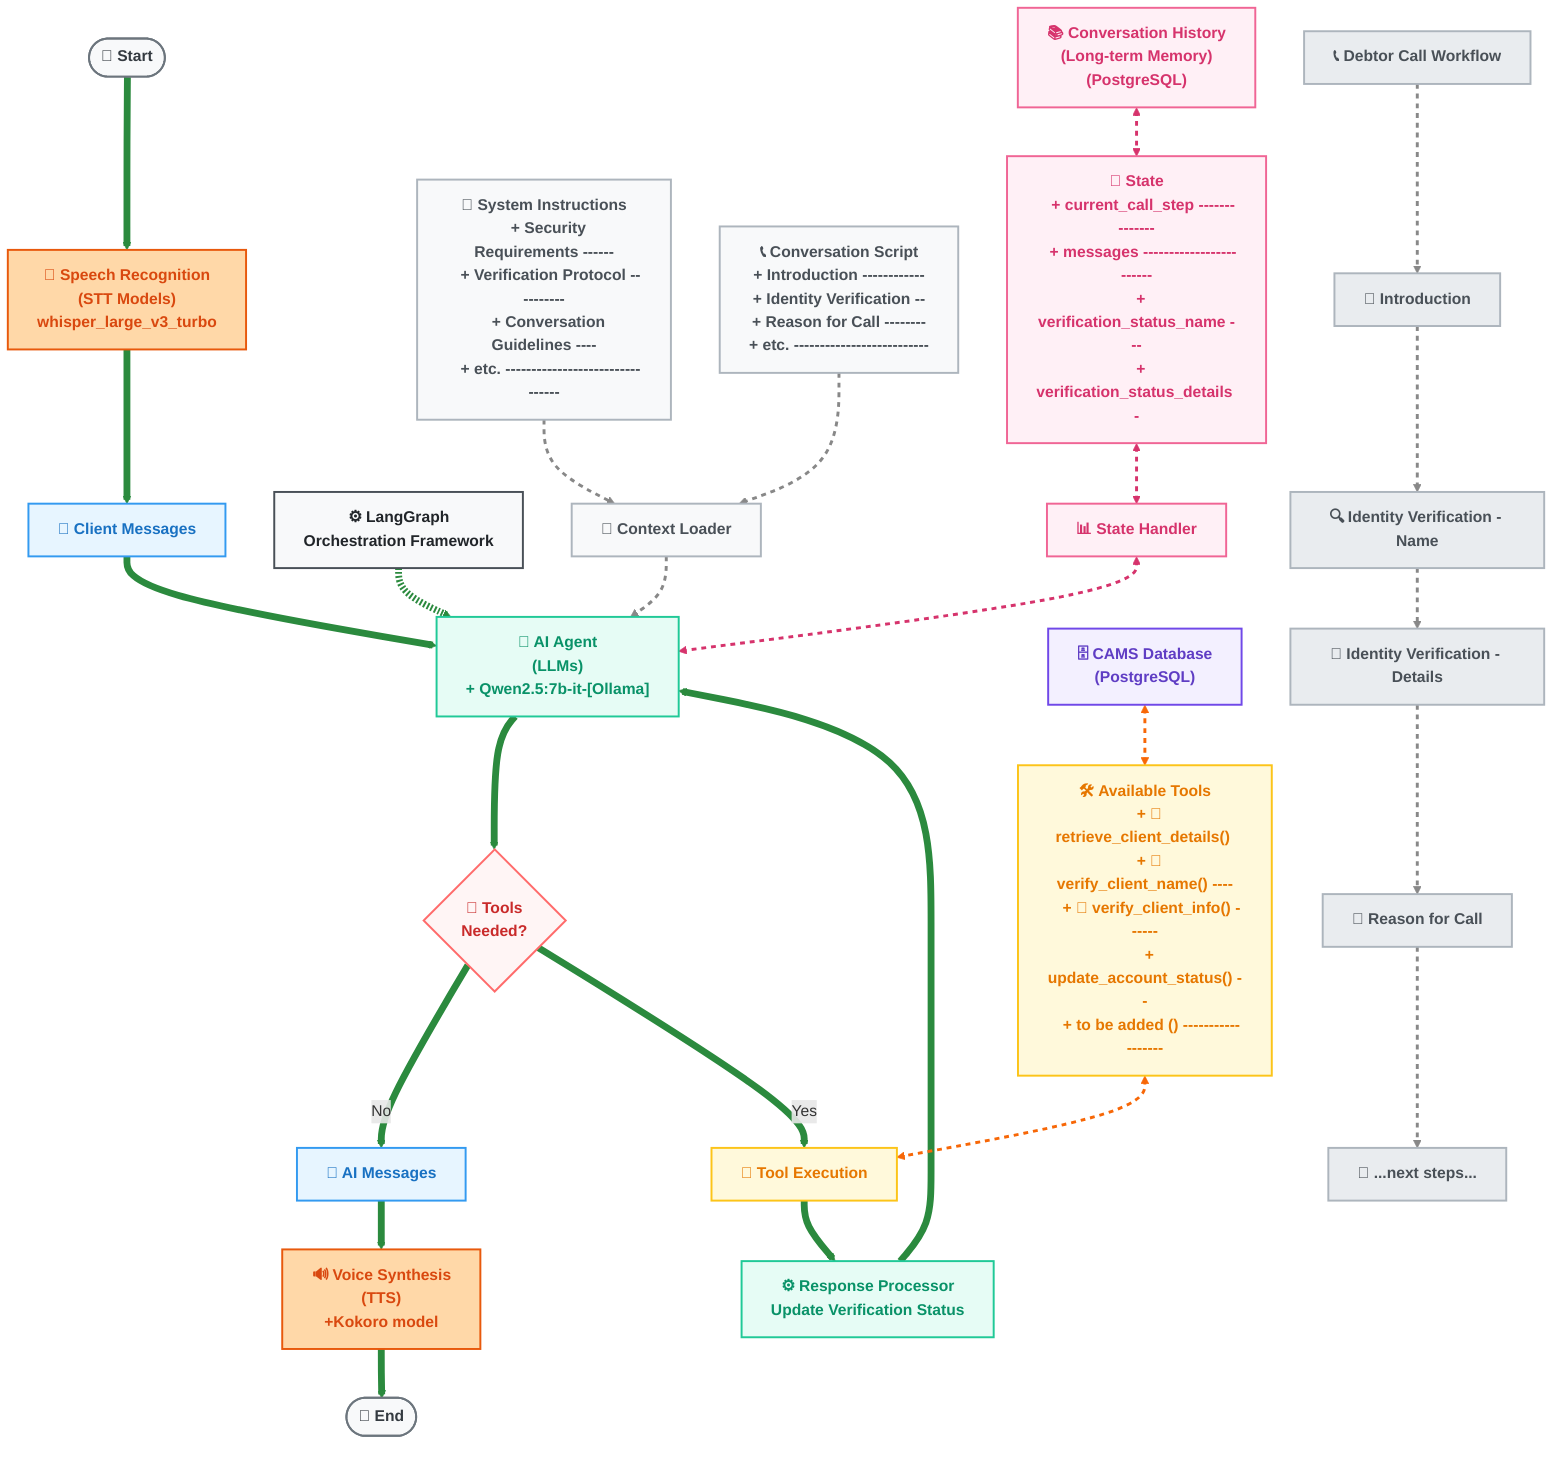 graph TB
    %% Define class styles with semantic naming and optimized colors
    classDef terminal fill:#f8f9fa,stroke:#6c757d,stroke-width:2px,color:#343a40,font-weight:bold,border-radius:10px
    classDef message fill:#e7f5ff,stroke:#339af0,stroke-width:2px,color:#1971c2,font-weight:bold,border-radius:8px
    classDef ai fill:#e6fcf5,stroke:#20c997,stroke-width:2px,color:#099268,font-weight:bold,border-radius:8px
    classDef tool fill:#fff9db,stroke:#fcc419,stroke-width:2px,color:#e67700,font-weight:bold,border-radius:8px
    classDef process fill:#e6fcf5,stroke:#20c997,stroke-width:2px,color:#099268,font-weight:bold,border-radius:8px
    classDef decision fill:#fff5f5,stroke:#ff6b6b,stroke-width:2px,color:#c92a2a,font-weight:bold,border-radius:8px
    classDef config fill:#f8f9fa,stroke:#adb5bd,stroke-width:2px,color:#495057,font-weight:bold,border-radius:8px
    classDef script fill:#f3f0ff,stroke:#7950f2,stroke-width:2px,color:#5f3dc4,font-weight:bold,border-radius:8px
    classDef verify fill:#e9ecef,stroke:#adb5bd,stroke-width:2px,color:#495057,font-weight:bold,border-radius:8px
    classDef speech fill:#ffd8a8,stroke:#e8590c,stroke-width:2px,color:#d9480f,font-weight:bold,border-radius:8px
    classDef voice fill:#ffd8a8,stroke:#e8590c,stroke-width:2px,color:#d9480f,font-weight:bold,border-radius:8px
    classDef db fill:#f3f0ff,stroke:#7048e8,stroke-width:2px,color:#5f3dc4,font-weight:bold,border-radius:8px
    classDef memory fill:#fff0f6,stroke:#f06595,stroke-width:2px,color:#d6336c,font-weight:bold,border-radius:8px
    classDef negotiate fill:#e9ecef,stroke:#adb5bd,stroke-width:2px,color:#495057,font-weight:bold,border-radius:8px
    classDef orchestrator fill:#f8f9fa,stroke:#495057,stroke-width:2px,color:#212529,font-weight:bold,border-radius:8px

    %% Main flow nodes
    Start([🚀 Start]) --> SpeechRecognition["🎤 Speech Recognition<br>(STT Models)<br>whisper_large_v3_turbo"]
    SpeechRecognition --> ClientMessages["💬 Client Messages"]
    ClientMessages --> AIAgent["🧠 AI Agent<br>(LLMs)<br>+ Qwen2.5:7b-it-[Ollama]"]
    AIAgent --> ToolDecision{"🔀 Tools<br>Needed?"}
    ToolDecision -->|No| AIMessages["💬 AI Messages"]
    LangGraph["⚙️ LangGraph<br>Orchestration Framework"] -.-> AIAgent
    VoiceSynthesis --> End([🏁 End])
    ToolDecision -->|Yes| ToolExecution["🔧 Tool Execution"]
    ToolExecution --> ResponseProcessor["⚙️ Response Processor<br>Update Verification Status"]
    ResponseProcessor --> AIAgent
     
    AIMessages --> VoiceSynthesis["🔊 Voice Synthesis<br>(TTS)<br>+Kokoro model"] 

    %% Helper functions
    ContextLoader["🔄 Context Loader"]
    StateHandler["📊 State Handler"]
    
    %% Database
    CAMSPostgresSQL["🗄️ CAMS Database<br>(PostgreSQL)"]
    
    %% Left side components - agent configuration
    SystemInstructions["📜 System Instructions<br>   + Security Requirements ------<br>   + Verification Protocol ----------<br>   + Conversation Guidelines ----<br>   + etc. --------------------------------"]
    ConversationScript["📞 Conversation Script<br>   + Introduction ------------<br>   + Identity Verification --<br>   + Reason for Call --------<br>   + etc. --------------------------"]
    SessionState["💾 State<br>   + current_call_step --------------<br>   + messages ------------------------<br>   + verification_status_name ---<br>   + verification_status_details -"]
    
    %% Right side components - tools and verification
    ToolsList["🛠️ Available Tools<br>   + 🧠 retrieve_client_details() <br>   + 🧠 verify_client_name() ----<br>   + 🧠 verify_client_info() ------<br>   + update_account_status() --<br>   + to be added () ------------------"]
    
    %% Verification flow
    IdentityWorkflow["📞 Debtor Call Workflow"]
    Introduction["👋 Introduction"]
    IdentityVerification_Name["🔍 Identity Verification - Name"]
    IdentityVerification_Details["📝 Identity Verification - Details"]
    ReasonForCall["🎯 Reason for Call"]
    Negotiation["🤝 ...next steps..."]
    
    %% Verification flow connections
    IdentityWorkflow -.-> Introduction
    Introduction -.-> IdentityVerification_Name
    IdentityVerification_Name -.-> IdentityVerification_Details
    IdentityVerification_Details -.-> ReasonForCall
    ReasonForCall --> Negotiation
   
    %% Connections
    SystemInstructions -.-> ContextLoader
    ConversationScript -.-> ContextLoader
    ContextLoader -.-> AIAgent
    SessionState <-.-> StateHandler
    StateHandler <-.-> AIAgent
    ToolsList <-.-> ToolExecution
    CAMSPostgresSQL <-.-> ToolsList
    LongTermMemory["📚 Conversation History<br>(Long-term Memory)<br>(PostgreSQL)"] <-.-> SessionState
    
    %% Apply classes with improved semantic naming
    class Start,End terminal
    class ClientMessages,AIMessages message
    class AIAgent,ResponseProcessor ai
    class ToolExecution,ToolsList tool
    class Introduction,IdentityVerification_Name,IdentityVerification_Details,ReasonForCall,IdentityWorkflow verify
    class Negotiation negotiate
    class ToolDecision decision
    class ConversationScript,SystemInstructions,ContextLoader config
    class SpeechRecognition speech
    class VoiceSynthesis voice
    class CAMSPostgresSQL db
    class StateHandler,SessionState,LongTermMemory memory
    class LangGraph orchestrator
    
    %% Edge styling - main process flow
    linkStyle 0,1,2,3,4,5,6,7,8,9,10 stroke:#2b8a3e,stroke-width:7px
    
    
    %% Edge styling - information flow and verification flow
    linkStyle 11,12,13,14,15,16,17,18 stroke:#888,stroke-width:3px,stroke-dasharray:5 5
    linkStyle 19,20,23 stroke:#d6336c,stroke-width:3px,stroke-dasharray:5 5
    linkStyle 21,22 stroke:#f76707,stroke-width:3px,stroke-dasharray:5 5